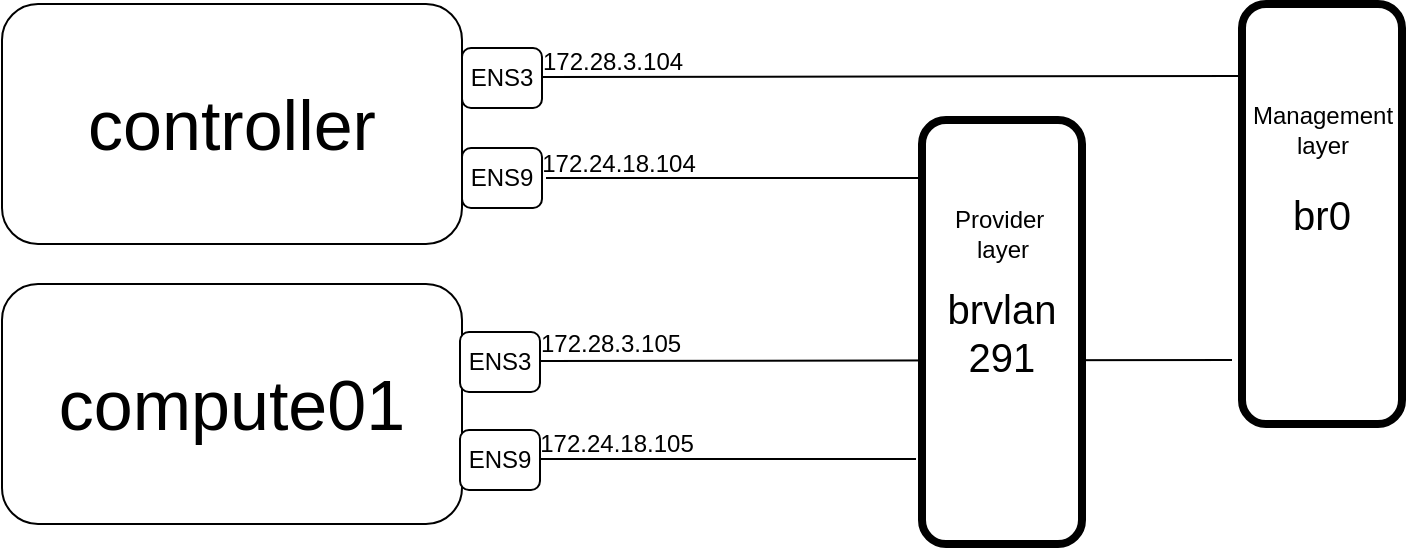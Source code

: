 <mxfile version="13.9.8" type="github">
  <diagram id="1bJFmHD9IC9fpJOTvhR8" name="Page-1">
    <mxGraphModel dx="942" dy="582" grid="1" gridSize="10" guides="1" tooltips="1" connect="1" arrows="1" fold="1" page="1" pageScale="1" pageWidth="827" pageHeight="1169" math="0" shadow="0">
      <root>
        <mxCell id="0" />
        <mxCell id="1" parent="0" />
        <mxCell id="kLpi_y58Db2AcbTNZNR1-9" value="" style="endArrow=none;html=1;entryX=-0.05;entryY=0.935;entryDx=0;entryDy=0;entryPerimeter=0;" edge="1" parent="1">
          <mxGeometry width="50" height="50" relative="1" as="geometry">
            <mxPoint x="299" y="348.5" as="sourcePoint" />
            <mxPoint x="645" y="348" as="targetPoint" />
          </mxGeometry>
        </mxCell>
        <mxCell id="kLpi_y58Db2AcbTNZNR1-16" value="&lt;font style=&quot;font-size: 20px&quot;&gt;brvlan&lt;br&gt;291&lt;/font&gt;" style="rounded=1;whiteSpace=wrap;html=1;strokeWidth=4;" vertex="1" parent="1">
          <mxGeometry x="490" y="228" width="80" height="212" as="geometry" />
        </mxCell>
        <mxCell id="kLpi_y58Db2AcbTNZNR1-2" value="&lt;font style=&quot;font-size: 35px&quot;&gt;controller&lt;/font&gt;" style="rounded=1;whiteSpace=wrap;html=1;" vertex="1" parent="1">
          <mxGeometry x="30" y="170" width="230" height="120" as="geometry" />
        </mxCell>
        <mxCell id="kLpi_y58Db2AcbTNZNR1-3" value="&lt;font style=&quot;font-size: 35px&quot;&gt;compute01&lt;/font&gt;" style="rounded=1;whiteSpace=wrap;html=1;" vertex="1" parent="1">
          <mxGeometry x="30" y="310" width="230" height="120" as="geometry" />
        </mxCell>
        <mxCell id="kLpi_y58Db2AcbTNZNR1-4" value="ENS3" style="rounded=1;whiteSpace=wrap;html=1;" vertex="1" parent="1">
          <mxGeometry x="260" y="192" width="40" height="30" as="geometry" />
        </mxCell>
        <mxCell id="kLpi_y58Db2AcbTNZNR1-5" value="ENS3" style="rounded=1;whiteSpace=wrap;html=1;" vertex="1" parent="1">
          <mxGeometry x="259" y="334" width="40" height="30" as="geometry" />
        </mxCell>
        <mxCell id="kLpi_y58Db2AcbTNZNR1-6" value="ENS9" style="rounded=1;whiteSpace=wrap;html=1;" vertex="1" parent="1">
          <mxGeometry x="260" y="242" width="40" height="30" as="geometry" />
        </mxCell>
        <mxCell id="kLpi_y58Db2AcbTNZNR1-7" value="ENS9" style="rounded=1;whiteSpace=wrap;html=1;" vertex="1" parent="1">
          <mxGeometry x="259" y="383" width="40" height="30" as="geometry" />
        </mxCell>
        <mxCell id="kLpi_y58Db2AcbTNZNR1-8" value="" style="endArrow=none;html=1;entryX=-0.012;entryY=0.11;entryDx=0;entryDy=0;entryPerimeter=0;" edge="1" parent="1">
          <mxGeometry width="50" height="50" relative="1" as="geometry">
            <mxPoint x="300" y="206.5" as="sourcePoint" />
            <mxPoint x="649.04" y="206" as="targetPoint" />
          </mxGeometry>
        </mxCell>
        <mxCell id="kLpi_y58Db2AcbTNZNR1-10" value="&lt;font style=&quot;font-size: 20px&quot;&gt;br0&lt;br&gt;&lt;/font&gt;" style="rounded=1;whiteSpace=wrap;html=1;strokeWidth=4;" vertex="1" parent="1">
          <mxGeometry x="650" y="170" width="80" height="210" as="geometry" />
        </mxCell>
        <mxCell id="kLpi_y58Db2AcbTNZNR1-11" value="172.28.3.104" style="text;html=1;align=center;verticalAlign=middle;resizable=0;points=[];autosize=1;" vertex="1" parent="1">
          <mxGeometry x="290" y="189" width="90" height="20" as="geometry" />
        </mxCell>
        <mxCell id="kLpi_y58Db2AcbTNZNR1-12" value="172.28.3.105" style="text;html=1;align=center;verticalAlign=middle;resizable=0;points=[];autosize=1;" vertex="1" parent="1">
          <mxGeometry x="289" y="330" width="90" height="20" as="geometry" />
        </mxCell>
        <mxCell id="kLpi_y58Db2AcbTNZNR1-14" value="" style="endArrow=none;html=1;" edge="1" parent="1">
          <mxGeometry width="50" height="50" relative="1" as="geometry">
            <mxPoint x="302" y="257" as="sourcePoint" />
            <mxPoint x="490" y="257" as="targetPoint" />
          </mxGeometry>
        </mxCell>
        <mxCell id="kLpi_y58Db2AcbTNZNR1-15" value="" style="endArrow=none;html=1;" edge="1" parent="1">
          <mxGeometry width="50" height="50" relative="1" as="geometry">
            <mxPoint x="299" y="397.5" as="sourcePoint" />
            <mxPoint x="487" y="397.5" as="targetPoint" />
          </mxGeometry>
        </mxCell>
        <mxCell id="kLpi_y58Db2AcbTNZNR1-17" value="172.24.18.104" style="text;html=1;align=center;verticalAlign=middle;resizable=0;points=[];autosize=1;" vertex="1" parent="1">
          <mxGeometry x="293" y="240" width="90" height="20" as="geometry" />
        </mxCell>
        <mxCell id="kLpi_y58Db2AcbTNZNR1-18" value="172.24.18.105" style="text;html=1;align=center;verticalAlign=middle;resizable=0;points=[];autosize=1;" vertex="1" parent="1">
          <mxGeometry x="292" y="380" width="90" height="20" as="geometry" />
        </mxCell>
        <mxCell id="kLpi_y58Db2AcbTNZNR1-19" value="Management &lt;br&gt;layer" style="text;html=1;align=center;verticalAlign=middle;resizable=0;points=[];autosize=1;" vertex="1" parent="1">
          <mxGeometry x="645" y="218" width="90" height="30" as="geometry" />
        </mxCell>
        <mxCell id="kLpi_y58Db2AcbTNZNR1-20" value="Provider&amp;nbsp;&lt;br&gt;layer" style="text;html=1;align=center;verticalAlign=middle;resizable=0;points=[];autosize=1;" vertex="1" parent="1">
          <mxGeometry x="500" y="270" width="60" height="30" as="geometry" />
        </mxCell>
      </root>
    </mxGraphModel>
  </diagram>
</mxfile>
